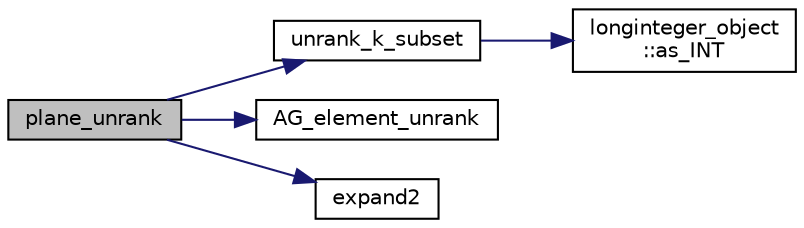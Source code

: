 digraph "plane_unrank"
{
  edge [fontname="Helvetica",fontsize="10",labelfontname="Helvetica",labelfontsize="10"];
  node [fontname="Helvetica",fontsize="10",shape=record];
  rankdir="LR";
  Node660 [label="plane_unrank",height=0.2,width=0.4,color="black", fillcolor="grey75", style="filled", fontcolor="black"];
  Node660 -> Node661 [color="midnightblue",fontsize="10",style="solid",fontname="Helvetica"];
  Node661 [label="unrank_k_subset",height=0.2,width=0.4,color="black", fillcolor="white", style="filled",URL="$d2/d7c/combinatorics_8_c.html#a709dbec12f4da5bb02b9352d45a2c77d"];
  Node661 -> Node662 [color="midnightblue",fontsize="10",style="solid",fontname="Helvetica"];
  Node662 [label="longinteger_object\l::as_INT",height=0.2,width=0.4,color="black", fillcolor="white", style="filled",URL="$dd/d7e/classlonginteger__object.html#afb992d4679a6741acc63c8bcba27971e"];
  Node660 -> Node663 [color="midnightblue",fontsize="10",style="solid",fontname="Helvetica"];
  Node663 [label="AG_element_unrank",height=0.2,width=0.4,color="black", fillcolor="white", style="filled",URL="$d4/d67/geometry_8h.html#a4a33b86c87b2879b97cfa1327abe2885"];
  Node660 -> Node664 [color="midnightblue",fontsize="10",style="solid",fontname="Helvetica"];
  Node664 [label="expand2",height=0.2,width=0.4,color="black", fillcolor="white", style="filled",URL="$de/d10/hamming_8_c.html#a0c34324947fe1f4cd8548865892c12bc"];
}
